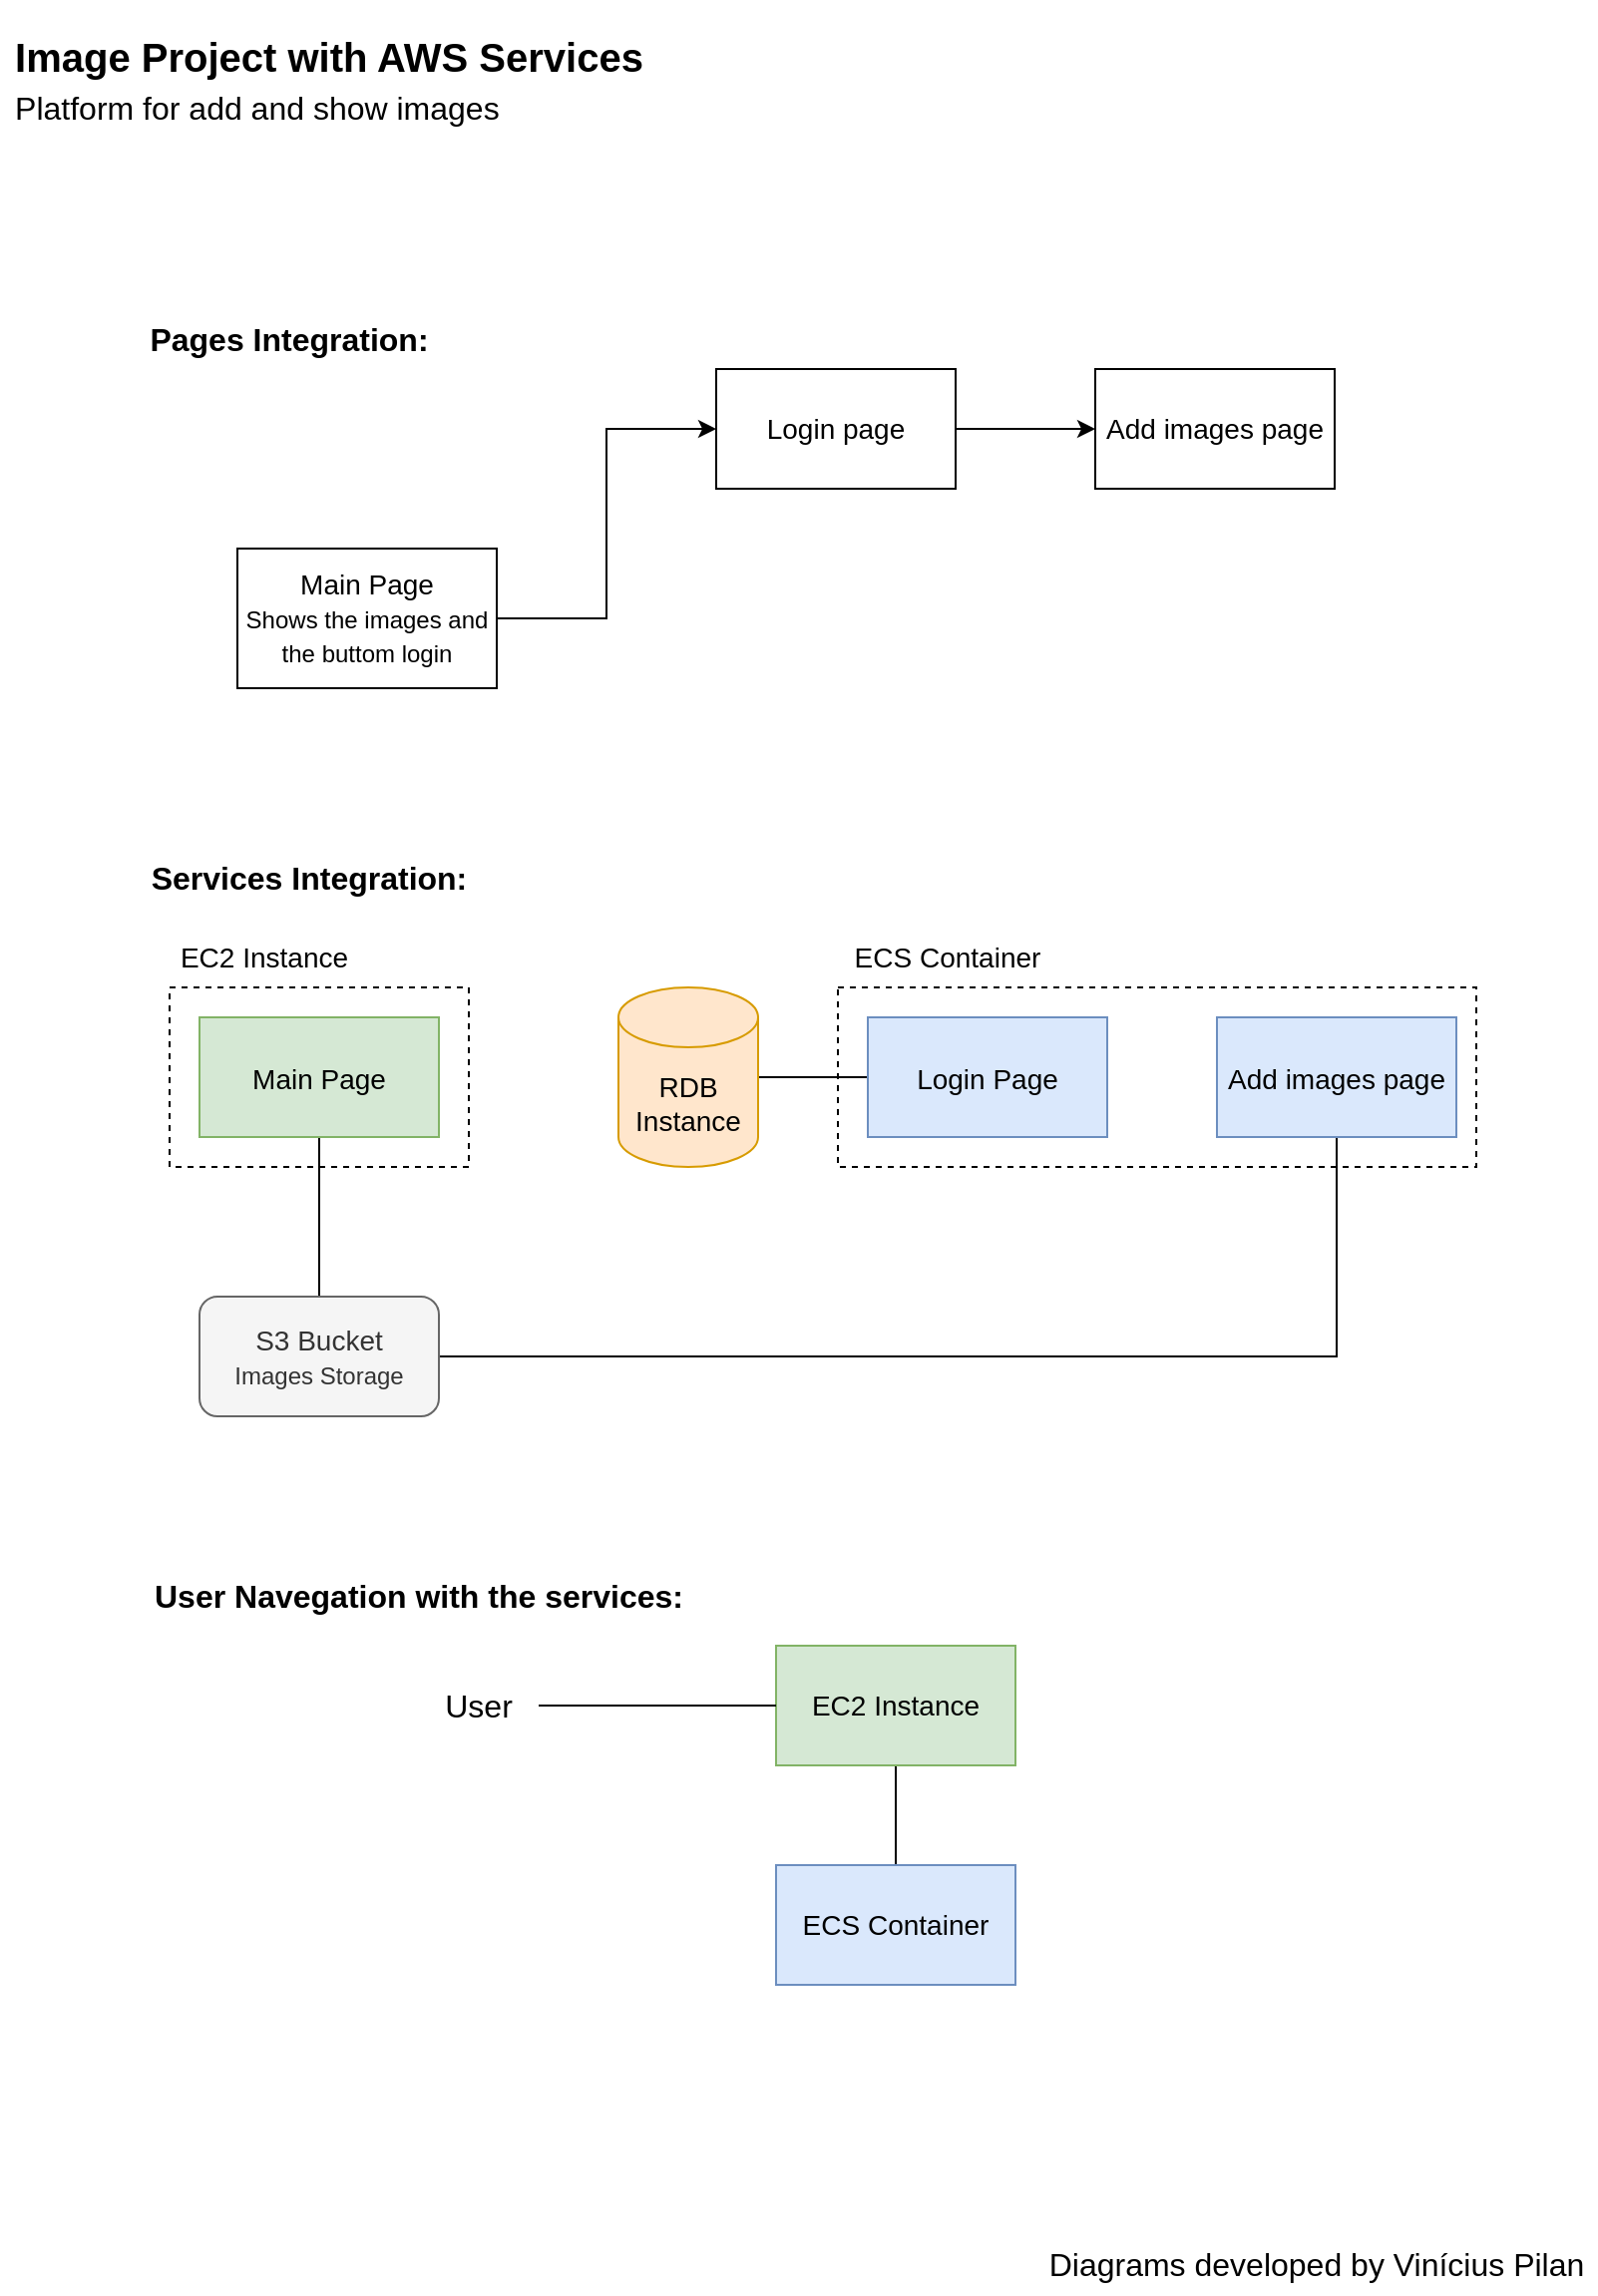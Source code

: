 <mxfile version="20.8.16" type="device"><diagram name="Página-1" id="42BBSBlpSvM3QJkC_Ezo"><mxGraphModel dx="1434" dy="788" grid="1" gridSize="10" guides="1" tooltips="1" connect="1" arrows="1" fold="1" page="1" pageScale="1" pageWidth="827" pageHeight="1169" math="0" shadow="0"><root><mxCell id="0"/><mxCell id="1" parent="0"/><mxCell id="4a_gFgOvnsdx-WU8vkq5-13" value="" style="rounded=0;whiteSpace=wrap;html=1;fontSize=12;fillColor=none;dashed=1;" vertex="1" parent="1"><mxGeometry x="105" y="505" width="150" height="90" as="geometry"/></mxCell><mxCell id="4a_gFgOvnsdx-WU8vkq5-2" value="&lt;div style=&quot;text-align: left; font-size: 20px;&quot;&gt;&lt;span style=&quot;background-color: initial;&quot;&gt;&lt;font style=&quot;font-size: 20px;&quot;&gt;&lt;b&gt;Image Project with AWS Services&lt;/b&gt;&lt;/font&gt;&lt;/span&gt;&lt;/div&gt;&lt;div style=&quot;text-align: left; font-size: 20px;&quot;&gt;&lt;span style=&quot;background-color: initial; font-size: 16px;&quot;&gt;Platform for add and show images&lt;/span&gt;&lt;br&gt;&lt;/div&gt;" style="text;html=1;strokeColor=none;fillColor=none;align=center;verticalAlign=middle;whiteSpace=wrap;rounded=0;" vertex="1" parent="1"><mxGeometry x="20" y="10" width="330" height="80" as="geometry"/></mxCell><mxCell id="4a_gFgOvnsdx-WU8vkq5-8" style="edgeStyle=orthogonalEdgeStyle;rounded=0;orthogonalLoop=1;jettySize=auto;html=1;entryX=0;entryY=0.5;entryDx=0;entryDy=0;" edge="1" parent="1" source="4a_gFgOvnsdx-WU8vkq5-3" target="4a_gFgOvnsdx-WU8vkq5-4"><mxGeometry relative="1" as="geometry"/></mxCell><mxCell id="4a_gFgOvnsdx-WU8vkq5-3" value="Main Page&lt;br&gt;&lt;font style=&quot;font-size: 12px;&quot;&gt;Shows the images and the buttom login&lt;/font&gt;" style="rounded=0;whiteSpace=wrap;html=1;fontSize=14;" vertex="1" parent="1"><mxGeometry x="139" y="285" width="130" height="70" as="geometry"/></mxCell><mxCell id="4a_gFgOvnsdx-WU8vkq5-11" style="edgeStyle=orthogonalEdgeStyle;rounded=0;orthogonalLoop=1;jettySize=auto;html=1;entryX=0;entryY=0.5;entryDx=0;entryDy=0;" edge="1" parent="1" source="4a_gFgOvnsdx-WU8vkq5-4" target="4a_gFgOvnsdx-WU8vkq5-9"><mxGeometry relative="1" as="geometry"/></mxCell><mxCell id="4a_gFgOvnsdx-WU8vkq5-4" value="Login page" style="rounded=0;whiteSpace=wrap;html=1;fontSize=14;" vertex="1" parent="1"><mxGeometry x="379" y="195" width="120" height="60" as="geometry"/></mxCell><mxCell id="4a_gFgOvnsdx-WU8vkq5-9" value="Add images page" style="rounded=0;whiteSpace=wrap;html=1;fontSize=14;" vertex="1" parent="1"><mxGeometry x="569" y="195" width="120" height="60" as="geometry"/></mxCell><mxCell id="4a_gFgOvnsdx-WU8vkq5-23" style="edgeStyle=orthogonalEdgeStyle;rounded=0;orthogonalLoop=1;jettySize=auto;html=1;fontSize=12;endArrow=none;endFill=0;" edge="1" parent="1" source="4a_gFgOvnsdx-WU8vkq5-12" target="4a_gFgOvnsdx-WU8vkq5-22"><mxGeometry relative="1" as="geometry"/></mxCell><mxCell id="4a_gFgOvnsdx-WU8vkq5-12" value="&lt;font style=&quot;font-size: 14px;&quot;&gt;Main Page&lt;/font&gt;" style="rounded=0;whiteSpace=wrap;html=1;fontSize=16;fillColor=#d5e8d4;strokeColor=#82b366;" vertex="1" parent="1"><mxGeometry x="120" y="520" width="120" height="60" as="geometry"/></mxCell><mxCell id="4a_gFgOvnsdx-WU8vkq5-14" value="&lt;font style=&quot;font-size: 14px;&quot;&gt;EC2 Instance&lt;/font&gt;" style="text;html=1;strokeColor=none;fillColor=none;align=center;verticalAlign=middle;whiteSpace=wrap;rounded=0;fontSize=12;" vertex="1" parent="1"><mxGeometry x="105" y="475" width="95" height="30" as="geometry"/></mxCell><mxCell id="4a_gFgOvnsdx-WU8vkq5-16" value="" style="rounded=0;whiteSpace=wrap;html=1;fontSize=12;fillColor=none;dashed=1;" vertex="1" parent="1"><mxGeometry x="440" y="505" width="320" height="90" as="geometry"/></mxCell><mxCell id="4a_gFgOvnsdx-WU8vkq5-25" style="edgeStyle=orthogonalEdgeStyle;rounded=0;orthogonalLoop=1;jettySize=auto;html=1;entryX=1;entryY=0.5;entryDx=0;entryDy=0;entryPerimeter=0;fontSize=12;endArrow=none;endFill=0;" edge="1" parent="1" source="4a_gFgOvnsdx-WU8vkq5-17" target="4a_gFgOvnsdx-WU8vkq5-21"><mxGeometry relative="1" as="geometry"/></mxCell><mxCell id="4a_gFgOvnsdx-WU8vkq5-17" value="&lt;font style=&quot;font-size: 14px;&quot;&gt;Login Page&lt;/font&gt;" style="rounded=0;whiteSpace=wrap;html=1;fontSize=16;fillColor=#dae8fc;strokeColor=#6c8ebf;" vertex="1" parent="1"><mxGeometry x="455" y="520" width="120" height="60" as="geometry"/></mxCell><mxCell id="4a_gFgOvnsdx-WU8vkq5-18" value="&lt;font style=&quot;font-size: 14px;&quot;&gt;ECS Container&lt;/font&gt;" style="text;html=1;strokeColor=none;fillColor=none;align=center;verticalAlign=middle;whiteSpace=wrap;rounded=0;fontSize=12;" vertex="1" parent="1"><mxGeometry x="440" y="475" width="110" height="30" as="geometry"/></mxCell><mxCell id="4a_gFgOvnsdx-WU8vkq5-24" style="edgeStyle=orthogonalEdgeStyle;rounded=0;orthogonalLoop=1;jettySize=auto;html=1;entryX=1;entryY=0.5;entryDx=0;entryDy=0;fontSize=12;endArrow=none;endFill=0;" edge="1" parent="1" source="4a_gFgOvnsdx-WU8vkq5-19" target="4a_gFgOvnsdx-WU8vkq5-22"><mxGeometry relative="1" as="geometry"><Array as="points"><mxPoint x="690" y="690"/></Array></mxGeometry></mxCell><mxCell id="4a_gFgOvnsdx-WU8vkq5-19" value="&lt;font style=&quot;font-size: 14px;&quot;&gt;Add images page&lt;/font&gt;" style="rounded=0;whiteSpace=wrap;html=1;fontSize=16;fillColor=#dae8fc;strokeColor=#6c8ebf;" vertex="1" parent="1"><mxGeometry x="630" y="520" width="120" height="60" as="geometry"/></mxCell><mxCell id="4a_gFgOvnsdx-WU8vkq5-21" value="RDB Instance" style="shape=cylinder3;whiteSpace=wrap;html=1;boundedLbl=1;backgroundOutline=1;size=15;fontSize=14;fillColor=#ffe6cc;strokeColor=#d79b00;" vertex="1" parent="1"><mxGeometry x="330" y="505" width="70" height="90" as="geometry"/></mxCell><mxCell id="4a_gFgOvnsdx-WU8vkq5-22" value="S3 Bucket&lt;br&gt;&lt;font style=&quot;font-size: 12px;&quot;&gt;Images Storage&lt;/font&gt;" style="rounded=1;whiteSpace=wrap;html=1;fontSize=14;fillColor=#f5f5f5;fontColor=#333333;strokeColor=#666666;" vertex="1" parent="1"><mxGeometry x="120" y="660" width="120" height="60" as="geometry"/></mxCell><mxCell id="4a_gFgOvnsdx-WU8vkq5-33" style="edgeStyle=orthogonalEdgeStyle;rounded=0;orthogonalLoop=1;jettySize=auto;html=1;entryX=0.5;entryY=0;entryDx=0;entryDy=0;fontSize=12;endArrow=none;endFill=0;" edge="1" parent="1" source="4a_gFgOvnsdx-WU8vkq5-26" target="4a_gFgOvnsdx-WU8vkq5-27"><mxGeometry relative="1" as="geometry"/></mxCell><mxCell id="4a_gFgOvnsdx-WU8vkq5-26" value="&lt;font style=&quot;font-size: 14px;&quot;&gt;EC2 Instance&lt;/font&gt;" style="rounded=0;whiteSpace=wrap;html=1;fontSize=12;fillColor=#d5e8d4;strokeColor=#82b366;" vertex="1" parent="1"><mxGeometry x="409" y="835" width="120" height="60" as="geometry"/></mxCell><mxCell id="4a_gFgOvnsdx-WU8vkq5-27" value="&lt;font style=&quot;font-size: 14px;&quot;&gt;ECS Container&lt;/font&gt;" style="rounded=0;whiteSpace=wrap;html=1;fontSize=12;fillColor=#dae8fc;strokeColor=#6c8ebf;" vertex="1" parent="1"><mxGeometry x="409" y="945" width="120" height="60" as="geometry"/></mxCell><mxCell id="4a_gFgOvnsdx-WU8vkq5-36" style="edgeStyle=orthogonalEdgeStyle;rounded=0;orthogonalLoop=1;jettySize=auto;html=1;entryX=0;entryY=0.5;entryDx=0;entryDy=0;fontSize=16;endArrow=none;endFill=0;" edge="1" parent="1" source="4a_gFgOvnsdx-WU8vkq5-35" target="4a_gFgOvnsdx-WU8vkq5-26"><mxGeometry relative="1" as="geometry"/></mxCell><mxCell id="4a_gFgOvnsdx-WU8vkq5-35" value="&lt;font style=&quot;font-size: 16px;&quot;&gt;User&lt;/font&gt;" style="text;html=1;strokeColor=none;fillColor=none;align=center;verticalAlign=middle;whiteSpace=wrap;rounded=0;fontSize=12;" vertex="1" parent="1"><mxGeometry x="230" y="850" width="60" height="30" as="geometry"/></mxCell><mxCell id="4a_gFgOvnsdx-WU8vkq5-37" value="&lt;b&gt;Pages Integration:&lt;/b&gt;" style="text;html=1;strokeColor=none;fillColor=none;align=center;verticalAlign=middle;whiteSpace=wrap;rounded=0;fontSize=16;" vertex="1" parent="1"><mxGeometry x="90" y="165" width="150" height="30" as="geometry"/></mxCell><mxCell id="4a_gFgOvnsdx-WU8vkq5-38" value="&lt;b&gt;Services Integration:&lt;/b&gt;" style="text;html=1;strokeColor=none;fillColor=none;align=center;verticalAlign=middle;whiteSpace=wrap;rounded=0;fontSize=16;" vertex="1" parent="1"><mxGeometry x="90" y="435" width="170" height="30" as="geometry"/></mxCell><mxCell id="4a_gFgOvnsdx-WU8vkq5-39" value="&lt;b&gt;User Navegation with the services:&lt;/b&gt;" style="text;html=1;strokeColor=none;fillColor=none;align=center;verticalAlign=middle;whiteSpace=wrap;rounded=0;fontSize=16;" vertex="1" parent="1"><mxGeometry x="90" y="795" width="280" height="30" as="geometry"/></mxCell><mxCell id="4a_gFgOvnsdx-WU8vkq5-40" value="Diagrams developed by Vinícius Pilan" style="text;html=1;strokeColor=none;fillColor=none;align=center;verticalAlign=middle;whiteSpace=wrap;rounded=0;fontSize=16;" vertex="1" parent="1"><mxGeometry x="540" y="1130" width="280" height="30" as="geometry"/></mxCell></root></mxGraphModel></diagram></mxfile>